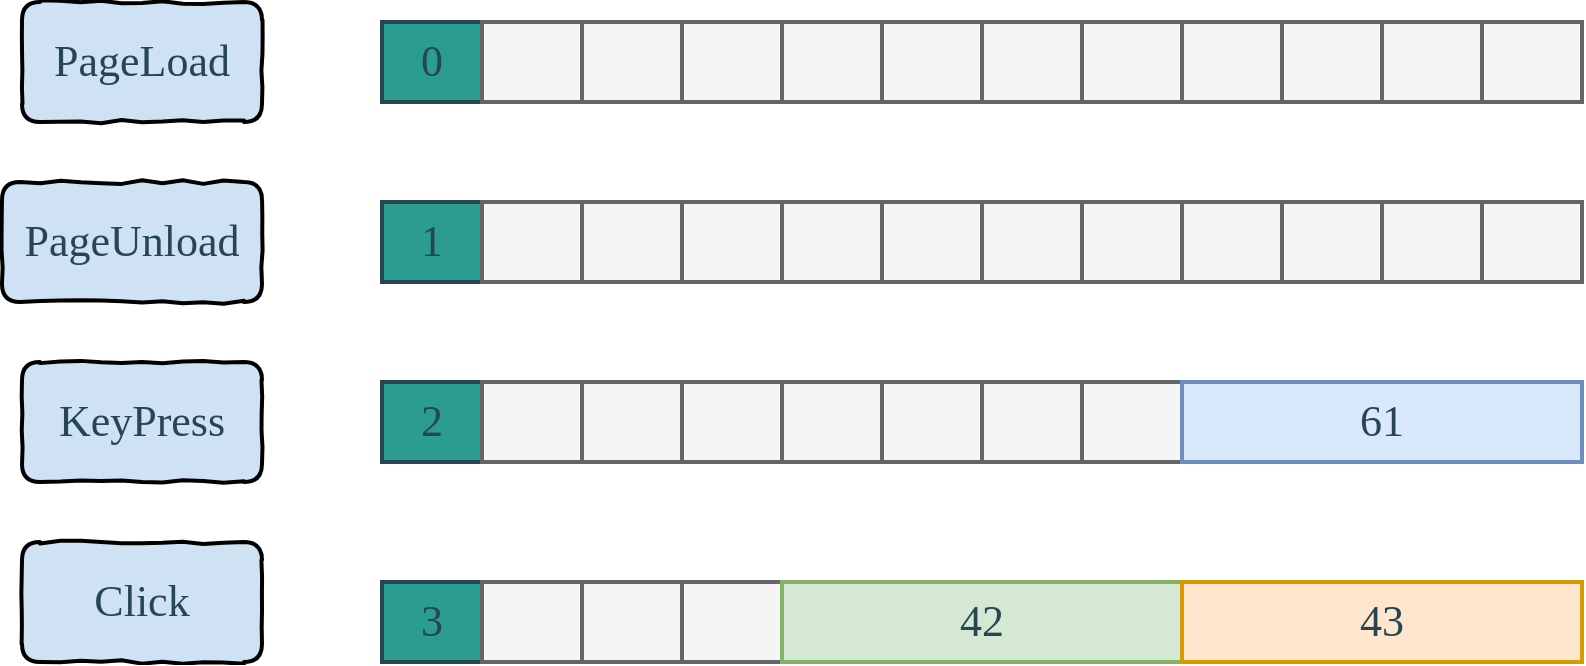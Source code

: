 <mxfile version="24.2.5" type="device">
  <diagram name="Page-1" id="XowFCG3Ka7jEHskfLVU-">
    <mxGraphModel dx="1434" dy="835" grid="1" gridSize="10" guides="1" tooltips="1" connect="1" arrows="1" fold="1" page="1" pageScale="1" pageWidth="850" pageHeight="1100" math="0" shadow="0">
      <root>
        <mxCell id="0" />
        <mxCell id="1" parent="0" />
        <mxCell id="vUPf7nipqJu-CM0d_MJs-1" value="PageLoad" style="rounded=1;whiteSpace=wrap;html=1;shadow=0;strokeColor=default;strokeWidth=2;fontFamily=Ubuntu;fontSize=22;fontColor=#264653;fontStyle=0;fillColor=#CFE2F3;comic=1;" parent="1" vertex="1">
          <mxGeometry x="150" y="220" width="120" height="60" as="geometry" />
        </mxCell>
        <mxCell id="vUPf7nipqJu-CM0d_MJs-2" value="PageUnload" style="rounded=1;whiteSpace=wrap;html=1;shadow=0;strokeColor=default;strokeWidth=2;fontFamily=Ubuntu;fontSize=22;fontColor=#264653;fontStyle=0;fillColor=#CFE2F3;comic=1;" parent="1" vertex="1">
          <mxGeometry x="140" y="310" width="130" height="60" as="geometry" />
        </mxCell>
        <mxCell id="vUPf7nipqJu-CM0d_MJs-4" value="KeyPress" style="rounded=1;whiteSpace=wrap;html=1;shadow=0;strokeColor=default;strokeWidth=2;fontFamily=Ubuntu;fontSize=22;fontColor=#264653;fontStyle=0;fillColor=#CFE2F3;comic=1;" parent="1" vertex="1">
          <mxGeometry x="150" y="400" width="120" height="60" as="geometry" />
        </mxCell>
        <mxCell id="PiwZXt4cNnozb1wIIHgG-2" value="Click" style="rounded=1;whiteSpace=wrap;html=1;shadow=0;strokeColor=default;strokeWidth=2;fontFamily=Ubuntu;fontSize=22;fontColor=#264653;fontStyle=0;fillColor=#CFE2F3;comic=1;" vertex="1" parent="1">
          <mxGeometry x="150" y="490" width="120" height="60" as="geometry" />
        </mxCell>
        <mxCell id="PiwZXt4cNnozb1wIIHgG-8" value="" style="group" vertex="1" connectable="0" parent="1">
          <mxGeometry x="330" y="230" width="200" height="40" as="geometry" />
        </mxCell>
        <mxCell id="vUPf7nipqJu-CM0d_MJs-5" value="0" style="rounded=0;whiteSpace=wrap;html=1;shadow=0;strokeColor=#264653;strokeWidth=2;fontFamily=Ubuntu;fontSize=22;fontColor=#264653;fontStyle=0;fillColor=#2a9d8f;comic=0;" parent="PiwZXt4cNnozb1wIIHgG-8" vertex="1">
          <mxGeometry width="50" height="40" as="geometry" />
        </mxCell>
        <mxCell id="PiwZXt4cNnozb1wIIHgG-5" value="" style="rounded=0;whiteSpace=wrap;html=1;shadow=0;strokeColor=#666666;strokeWidth=2;fontFamily=Ubuntu;fontSize=22;fontColor=#333333;fontStyle=0;fillColor=#f5f5f5;comic=0;" vertex="1" parent="PiwZXt4cNnozb1wIIHgG-8">
          <mxGeometry x="50" width="50" height="40" as="geometry" />
        </mxCell>
        <mxCell id="PiwZXt4cNnozb1wIIHgG-6" value="" style="rounded=0;whiteSpace=wrap;html=1;shadow=0;strokeColor=#666666;strokeWidth=2;fontFamily=Ubuntu;fontSize=22;fontColor=#333333;fontStyle=0;fillColor=#f5f5f5;comic=0;" vertex="1" parent="PiwZXt4cNnozb1wIIHgG-8">
          <mxGeometry x="100" width="50" height="40" as="geometry" />
        </mxCell>
        <mxCell id="PiwZXt4cNnozb1wIIHgG-7" value="" style="rounded=0;whiteSpace=wrap;html=1;shadow=0;strokeColor=#666666;strokeWidth=2;fontFamily=Ubuntu;fontSize=22;fontColor=#333333;fontStyle=0;fillColor=#f5f5f5;comic=0;" vertex="1" parent="PiwZXt4cNnozb1wIIHgG-8">
          <mxGeometry x="150" width="50" height="40" as="geometry" />
        </mxCell>
        <mxCell id="PiwZXt4cNnozb1wIIHgG-10" value="" style="group" vertex="1" connectable="0" parent="1">
          <mxGeometry x="330" y="320" width="200" height="40" as="geometry" />
        </mxCell>
        <mxCell id="PiwZXt4cNnozb1wIIHgG-11" value="1" style="rounded=0;whiteSpace=wrap;html=1;shadow=0;strokeColor=#264653;strokeWidth=2;fontFamily=Ubuntu;fontSize=22;fontColor=#264653;fontStyle=0;fillColor=#2a9d8f;comic=0;" vertex="1" parent="PiwZXt4cNnozb1wIIHgG-10">
          <mxGeometry width="50" height="40" as="geometry" />
        </mxCell>
        <mxCell id="PiwZXt4cNnozb1wIIHgG-12" value="" style="rounded=0;whiteSpace=wrap;html=1;shadow=0;strokeColor=#666666;strokeWidth=2;fontFamily=Ubuntu;fontSize=22;fontColor=#333333;fontStyle=0;fillColor=#f5f5f5;comic=0;" vertex="1" parent="PiwZXt4cNnozb1wIIHgG-10">
          <mxGeometry x="50" width="50" height="40" as="geometry" />
        </mxCell>
        <mxCell id="PiwZXt4cNnozb1wIIHgG-13" value="" style="rounded=0;whiteSpace=wrap;html=1;shadow=0;strokeColor=#666666;strokeWidth=2;fontFamily=Ubuntu;fontSize=22;fontColor=#333333;fontStyle=0;fillColor=#f5f5f5;comic=0;" vertex="1" parent="PiwZXt4cNnozb1wIIHgG-10">
          <mxGeometry x="100" width="50" height="40" as="geometry" />
        </mxCell>
        <mxCell id="PiwZXt4cNnozb1wIIHgG-14" value="" style="rounded=0;whiteSpace=wrap;html=1;shadow=0;strokeColor=#666666;strokeWidth=2;fontFamily=Ubuntu;fontSize=22;fontColor=#333333;fontStyle=0;fillColor=#f5f5f5;comic=0;" vertex="1" parent="PiwZXt4cNnozb1wIIHgG-10">
          <mxGeometry x="150" width="50" height="40" as="geometry" />
        </mxCell>
        <mxCell id="PiwZXt4cNnozb1wIIHgG-15" value="" style="group" vertex="1" connectable="0" parent="1">
          <mxGeometry x="330" y="410" width="200" height="40" as="geometry" />
        </mxCell>
        <mxCell id="PiwZXt4cNnozb1wIIHgG-16" value="2" style="rounded=0;whiteSpace=wrap;html=1;shadow=0;strokeColor=#264653;strokeWidth=2;fontFamily=Ubuntu;fontSize=22;fontColor=#264653;fontStyle=0;fillColor=#2a9d8f;comic=0;" vertex="1" parent="PiwZXt4cNnozb1wIIHgG-15">
          <mxGeometry width="50" height="40" as="geometry" />
        </mxCell>
        <mxCell id="PiwZXt4cNnozb1wIIHgG-17" value="" style="rounded=0;whiteSpace=wrap;html=1;shadow=0;strokeColor=#666666;strokeWidth=2;fontFamily=Ubuntu;fontSize=22;fontColor=#333333;fontStyle=0;fillColor=#f5f5f5;comic=0;" vertex="1" parent="PiwZXt4cNnozb1wIIHgG-15">
          <mxGeometry x="50" width="50" height="40" as="geometry" />
        </mxCell>
        <mxCell id="PiwZXt4cNnozb1wIIHgG-18" value="" style="rounded=0;whiteSpace=wrap;html=1;shadow=0;strokeColor=#666666;strokeWidth=2;fontFamily=Ubuntu;fontSize=22;fontColor=#333333;fontStyle=0;fillColor=#f5f5f5;comic=0;" vertex="1" parent="PiwZXt4cNnozb1wIIHgG-15">
          <mxGeometry x="100" width="50" height="40" as="geometry" />
        </mxCell>
        <mxCell id="PiwZXt4cNnozb1wIIHgG-19" value="" style="rounded=0;whiteSpace=wrap;html=1;shadow=0;strokeColor=#666666;strokeWidth=2;fontFamily=Ubuntu;fontSize=22;fontColor=#333333;fontStyle=0;fillColor=#f5f5f5;comic=0;" vertex="1" parent="PiwZXt4cNnozb1wIIHgG-15">
          <mxGeometry x="150" width="50" height="40" as="geometry" />
        </mxCell>
        <mxCell id="PiwZXt4cNnozb1wIIHgG-31" value="" style="group" vertex="1" connectable="0" parent="1">
          <mxGeometry x="530" y="230" width="200" height="40" as="geometry" />
        </mxCell>
        <mxCell id="PiwZXt4cNnozb1wIIHgG-33" value="" style="rounded=0;whiteSpace=wrap;html=1;shadow=0;strokeColor=#666666;strokeWidth=2;fontFamily=Ubuntu;fontSize=22;fontColor=#333333;fontStyle=0;fillColor=#f5f5f5;comic=0;" vertex="1" parent="PiwZXt4cNnozb1wIIHgG-31">
          <mxGeometry x="50" width="50" height="40" as="geometry" />
        </mxCell>
        <mxCell id="PiwZXt4cNnozb1wIIHgG-34" value="" style="rounded=0;whiteSpace=wrap;html=1;shadow=0;strokeColor=#666666;strokeWidth=2;fontFamily=Ubuntu;fontSize=22;fontColor=#333333;fontStyle=0;fillColor=#f5f5f5;comic=0;" vertex="1" parent="PiwZXt4cNnozb1wIIHgG-31">
          <mxGeometry x="100" width="50" height="40" as="geometry" />
        </mxCell>
        <mxCell id="PiwZXt4cNnozb1wIIHgG-35" value="" style="rounded=0;whiteSpace=wrap;html=1;shadow=0;strokeColor=#666666;strokeWidth=2;fontFamily=Ubuntu;fontSize=22;fontColor=#333333;fontStyle=0;fillColor=#f5f5f5;comic=0;" vertex="1" parent="PiwZXt4cNnozb1wIIHgG-31">
          <mxGeometry x="150" width="50" height="40" as="geometry" />
        </mxCell>
        <mxCell id="PiwZXt4cNnozb1wIIHgG-40" value="" style="rounded=0;whiteSpace=wrap;html=1;shadow=0;strokeColor=#666666;strokeWidth=2;fontFamily=Ubuntu;fontSize=22;fontColor=#333333;fontStyle=0;fillColor=#f5f5f5;comic=0;" vertex="1" parent="PiwZXt4cNnozb1wIIHgG-31">
          <mxGeometry width="50" height="40" as="geometry" />
        </mxCell>
        <mxCell id="PiwZXt4cNnozb1wIIHgG-41" value="" style="group" vertex="1" connectable="0" parent="1">
          <mxGeometry x="730" y="230" width="200" height="40" as="geometry" />
        </mxCell>
        <mxCell id="PiwZXt4cNnozb1wIIHgG-42" value="" style="rounded=0;whiteSpace=wrap;html=1;shadow=0;strokeColor=#666666;strokeWidth=2;fontFamily=Ubuntu;fontSize=22;fontColor=#333333;fontStyle=0;fillColor=#f5f5f5;comic=0;" vertex="1" parent="PiwZXt4cNnozb1wIIHgG-41">
          <mxGeometry x="50" width="50" height="40" as="geometry" />
        </mxCell>
        <mxCell id="PiwZXt4cNnozb1wIIHgG-43" value="" style="rounded=0;whiteSpace=wrap;html=1;shadow=0;strokeColor=#666666;strokeWidth=2;fontFamily=Ubuntu;fontSize=22;fontColor=#333333;fontStyle=0;fillColor=#f5f5f5;comic=0;" vertex="1" parent="PiwZXt4cNnozb1wIIHgG-41">
          <mxGeometry x="100" width="50" height="40" as="geometry" />
        </mxCell>
        <mxCell id="PiwZXt4cNnozb1wIIHgG-44" value="" style="rounded=0;whiteSpace=wrap;html=1;shadow=0;strokeColor=#666666;strokeWidth=2;fontFamily=Ubuntu;fontSize=22;fontColor=#333333;fontStyle=0;fillColor=#f5f5f5;comic=0;" vertex="1" parent="PiwZXt4cNnozb1wIIHgG-41">
          <mxGeometry x="150" width="50" height="40" as="geometry" />
        </mxCell>
        <mxCell id="PiwZXt4cNnozb1wIIHgG-45" value="" style="rounded=0;whiteSpace=wrap;html=1;shadow=0;strokeColor=#666666;strokeWidth=2;fontFamily=Ubuntu;fontSize=22;fontColor=#333333;fontStyle=0;fillColor=#f5f5f5;comic=0;" vertex="1" parent="PiwZXt4cNnozb1wIIHgG-41">
          <mxGeometry width="50" height="40" as="geometry" />
        </mxCell>
        <mxCell id="PiwZXt4cNnozb1wIIHgG-46" value="" style="group" vertex="1" connectable="0" parent="1">
          <mxGeometry x="530" y="320" width="200" height="40" as="geometry" />
        </mxCell>
        <mxCell id="PiwZXt4cNnozb1wIIHgG-47" value="" style="rounded=0;whiteSpace=wrap;html=1;shadow=0;strokeColor=#666666;strokeWidth=2;fontFamily=Ubuntu;fontSize=22;fontColor=#333333;fontStyle=0;fillColor=#f5f5f5;comic=0;" vertex="1" parent="PiwZXt4cNnozb1wIIHgG-46">
          <mxGeometry x="50" width="50" height="40" as="geometry" />
        </mxCell>
        <mxCell id="PiwZXt4cNnozb1wIIHgG-48" value="" style="rounded=0;whiteSpace=wrap;html=1;shadow=0;strokeColor=#666666;strokeWidth=2;fontFamily=Ubuntu;fontSize=22;fontColor=#333333;fontStyle=0;fillColor=#f5f5f5;comic=0;" vertex="1" parent="PiwZXt4cNnozb1wIIHgG-46">
          <mxGeometry x="100" width="50" height="40" as="geometry" />
        </mxCell>
        <mxCell id="PiwZXt4cNnozb1wIIHgG-49" value="" style="rounded=0;whiteSpace=wrap;html=1;shadow=0;strokeColor=#666666;strokeWidth=2;fontFamily=Ubuntu;fontSize=22;fontColor=#333333;fontStyle=0;fillColor=#f5f5f5;comic=0;" vertex="1" parent="PiwZXt4cNnozb1wIIHgG-46">
          <mxGeometry x="150" width="50" height="40" as="geometry" />
        </mxCell>
        <mxCell id="PiwZXt4cNnozb1wIIHgG-50" value="" style="rounded=0;whiteSpace=wrap;html=1;shadow=0;strokeColor=#666666;strokeWidth=2;fontFamily=Ubuntu;fontSize=22;fontColor=#333333;fontStyle=0;fillColor=#f5f5f5;comic=0;" vertex="1" parent="PiwZXt4cNnozb1wIIHgG-46">
          <mxGeometry width="50" height="40" as="geometry" />
        </mxCell>
        <mxCell id="PiwZXt4cNnozb1wIIHgG-51" value="" style="group" vertex="1" connectable="0" parent="1">
          <mxGeometry x="730" y="320" width="200" height="40" as="geometry" />
        </mxCell>
        <mxCell id="PiwZXt4cNnozb1wIIHgG-52" value="" style="rounded=0;whiteSpace=wrap;html=1;shadow=0;strokeColor=#666666;strokeWidth=2;fontFamily=Ubuntu;fontSize=22;fontColor=#333333;fontStyle=0;fillColor=#f5f5f5;comic=0;" vertex="1" parent="PiwZXt4cNnozb1wIIHgG-51">
          <mxGeometry x="50" width="50" height="40" as="geometry" />
        </mxCell>
        <mxCell id="PiwZXt4cNnozb1wIIHgG-53" value="" style="rounded=0;whiteSpace=wrap;html=1;shadow=0;strokeColor=#666666;strokeWidth=2;fontFamily=Ubuntu;fontSize=22;fontColor=#333333;fontStyle=0;fillColor=#f5f5f5;comic=0;" vertex="1" parent="PiwZXt4cNnozb1wIIHgG-51">
          <mxGeometry x="100" width="50" height="40" as="geometry" />
        </mxCell>
        <mxCell id="PiwZXt4cNnozb1wIIHgG-54" value="" style="rounded=0;whiteSpace=wrap;html=1;shadow=0;strokeColor=#666666;strokeWidth=2;fontFamily=Ubuntu;fontSize=22;fontColor=#333333;fontStyle=0;fillColor=#f5f5f5;comic=0;" vertex="1" parent="PiwZXt4cNnozb1wIIHgG-51">
          <mxGeometry x="150" width="50" height="40" as="geometry" />
        </mxCell>
        <mxCell id="PiwZXt4cNnozb1wIIHgG-55" value="" style="rounded=0;whiteSpace=wrap;html=1;shadow=0;strokeColor=#666666;strokeWidth=2;fontFamily=Ubuntu;fontSize=22;fontColor=#333333;fontStyle=0;fillColor=#f5f5f5;comic=0;" vertex="1" parent="PiwZXt4cNnozb1wIIHgG-51">
          <mxGeometry width="50" height="40" as="geometry" />
        </mxCell>
        <mxCell id="PiwZXt4cNnozb1wIIHgG-56" value="" style="group" vertex="1" connectable="0" parent="1">
          <mxGeometry x="530" y="410" width="200" height="40" as="geometry" />
        </mxCell>
        <mxCell id="PiwZXt4cNnozb1wIIHgG-57" value="" style="rounded=0;whiteSpace=wrap;html=1;shadow=0;strokeColor=#666666;strokeWidth=2;fontFamily=Ubuntu;fontSize=22;fontColor=#333333;fontStyle=0;fillColor=#f5f5f5;comic=0;" vertex="1" parent="PiwZXt4cNnozb1wIIHgG-56">
          <mxGeometry x="50" width="50" height="40" as="geometry" />
        </mxCell>
        <mxCell id="PiwZXt4cNnozb1wIIHgG-58" value="" style="rounded=0;whiteSpace=wrap;html=1;shadow=0;strokeColor=#666666;strokeWidth=2;fontFamily=Ubuntu;fontSize=22;fontColor=#333333;fontStyle=0;fillColor=#f5f5f5;comic=0;" vertex="1" parent="PiwZXt4cNnozb1wIIHgG-56">
          <mxGeometry x="100" width="50" height="40" as="geometry" />
        </mxCell>
        <mxCell id="PiwZXt4cNnozb1wIIHgG-59" value="" style="rounded=0;whiteSpace=wrap;html=1;shadow=0;strokeColor=#666666;strokeWidth=2;fontFamily=Ubuntu;fontSize=22;fontColor=#333333;fontStyle=0;fillColor=#f5f5f5;comic=0;" vertex="1" parent="PiwZXt4cNnozb1wIIHgG-56">
          <mxGeometry x="150" width="50" height="40" as="geometry" />
        </mxCell>
        <mxCell id="PiwZXt4cNnozb1wIIHgG-60" value="" style="rounded=0;whiteSpace=wrap;html=1;shadow=0;strokeColor=#666666;strokeWidth=2;fontFamily=Ubuntu;fontSize=22;fontColor=#333333;fontStyle=0;fillColor=#f5f5f5;comic=0;" vertex="1" parent="PiwZXt4cNnozb1wIIHgG-56">
          <mxGeometry width="50" height="40" as="geometry" />
        </mxCell>
        <mxCell id="PiwZXt4cNnozb1wIIHgG-73" value="" style="group" vertex="1" connectable="0" parent="1">
          <mxGeometry x="330" y="510" width="200" height="40" as="geometry" />
        </mxCell>
        <mxCell id="PiwZXt4cNnozb1wIIHgG-74" value="3" style="rounded=0;whiteSpace=wrap;html=1;shadow=0;strokeColor=#264653;strokeWidth=2;fontFamily=Ubuntu;fontSize=22;fontColor=#264653;fontStyle=0;fillColor=#2a9d8f;comic=0;" vertex="1" parent="PiwZXt4cNnozb1wIIHgG-73">
          <mxGeometry width="50" height="40" as="geometry" />
        </mxCell>
        <mxCell id="PiwZXt4cNnozb1wIIHgG-75" value="" style="rounded=0;whiteSpace=wrap;html=1;shadow=0;strokeColor=#666666;strokeWidth=2;fontFamily=Ubuntu;fontSize=22;fontColor=#333333;fontStyle=0;fillColor=#f5f5f5;comic=0;" vertex="1" parent="PiwZXt4cNnozb1wIIHgG-73">
          <mxGeometry x="50" width="50" height="40" as="geometry" />
        </mxCell>
        <mxCell id="PiwZXt4cNnozb1wIIHgG-76" value="" style="rounded=0;whiteSpace=wrap;html=1;shadow=0;strokeColor=#666666;strokeWidth=2;fontFamily=Ubuntu;fontSize=22;fontColor=#333333;fontStyle=0;fillColor=#f5f5f5;comic=0;" vertex="1" parent="PiwZXt4cNnozb1wIIHgG-73">
          <mxGeometry x="100" width="50" height="40" as="geometry" />
        </mxCell>
        <mxCell id="PiwZXt4cNnozb1wIIHgG-77" value="" style="rounded=0;whiteSpace=wrap;html=1;shadow=0;strokeColor=#666666;strokeWidth=2;fontFamily=Ubuntu;fontSize=22;fontColor=#333333;fontStyle=0;fillColor=#f5f5f5;comic=0;" vertex="1" parent="PiwZXt4cNnozb1wIIHgG-73">
          <mxGeometry x="150" width="50" height="40" as="geometry" />
        </mxCell>
        <mxCell id="PiwZXt4cNnozb1wIIHgG-95" value="61" style="rounded=0;whiteSpace=wrap;html=1;shadow=0;strokeColor=#6c8ebf;strokeWidth=2;fontFamily=Ubuntu;fontSize=22;fontColor=#264653;fontStyle=0;fillColor=#dae8fc;comic=0;" vertex="1" parent="1">
          <mxGeometry x="730" y="410" width="200" height="40" as="geometry" />
        </mxCell>
        <mxCell id="PiwZXt4cNnozb1wIIHgG-99" value="42" style="rounded=0;whiteSpace=wrap;html=1;shadow=0;strokeColor=#82b366;strokeWidth=2;fontFamily=Ubuntu;fontSize=22;fontColor=#264653;fontStyle=0;fillColor=#d5e8d4;comic=0;" vertex="1" parent="1">
          <mxGeometry x="530" y="510" width="200" height="40" as="geometry" />
        </mxCell>
        <mxCell id="PiwZXt4cNnozb1wIIHgG-101" value="43" style="rounded=0;whiteSpace=wrap;html=1;shadow=0;strokeColor=#d79b00;strokeWidth=2;fontFamily=Ubuntu;fontSize=22;fontColor=#264653;fontStyle=0;fillColor=#ffe6cc;comic=0;" vertex="1" parent="1">
          <mxGeometry x="730" y="510" width="200" height="40" as="geometry" />
        </mxCell>
      </root>
    </mxGraphModel>
  </diagram>
</mxfile>
